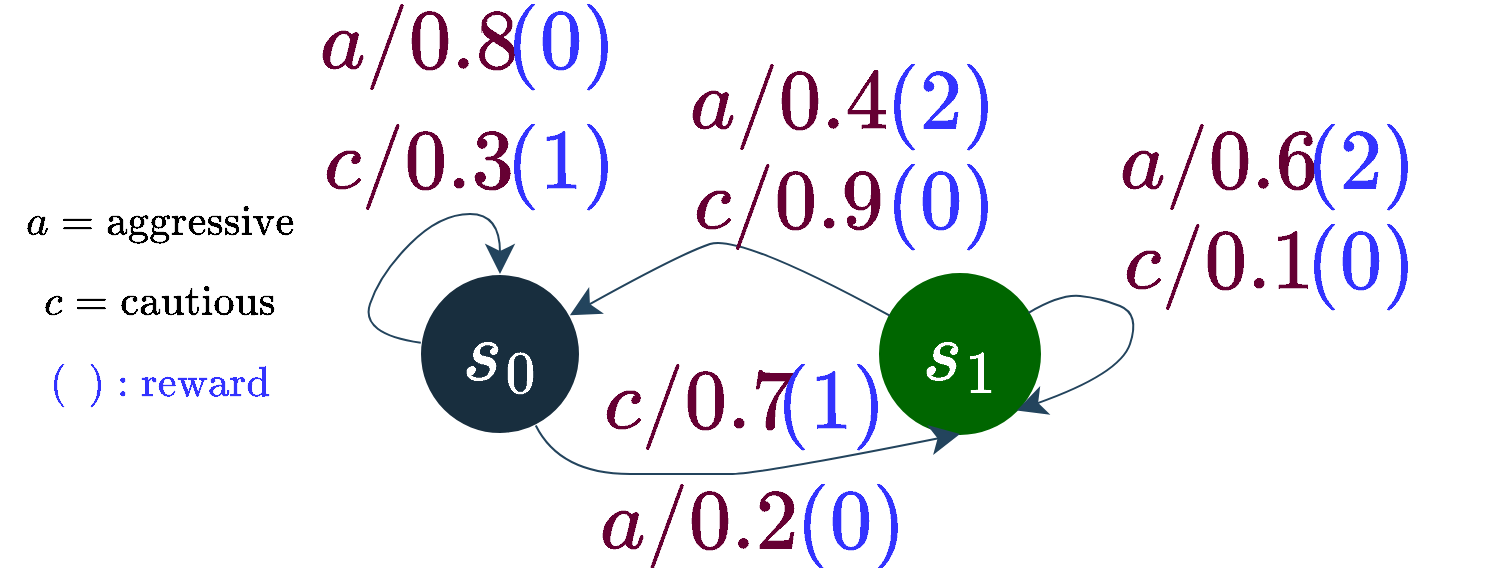<mxfile version="26.2.4">
  <diagram name="Page-1" id="UQWio94iEB4IflkVGNqU">
    <mxGraphModel dx="718" dy="444" grid="1" gridSize="10" guides="1" tooltips="1" connect="1" arrows="1" fold="1" page="1" pageScale="1" pageWidth="850" pageHeight="1100" math="1" shadow="0">
      <root>
        <mxCell id="0" />
        <mxCell id="1" parent="0" />
        <mxCell id="Rfed7s4msLT5aDdd4w5D-1" value="&lt;font style=&quot;font-size: 36px; color: rgb(255, 255, 255);&quot;&gt;$$s_0$$&lt;/font&gt;" style="ellipse;whiteSpace=wrap;html=1;aspect=fixed;labelBackgroundColor=none;fillColor=#182E3E;strokeColor=#FFFFFF;fontColor=#660033;" parent="1" vertex="1">
          <mxGeometry x="240" y="220" width="80" height="80" as="geometry" />
        </mxCell>
        <mxCell id="Rfed7s4msLT5aDdd4w5D-3" value="&lt;span style=&quot;font-size: 36px;&quot;&gt;$$s_1$$&lt;/span&gt;" style="ellipse;whiteSpace=wrap;html=1;aspect=fixed;labelBackgroundColor=none;fillColor=#006600;strokeColor=#006600;fontColor=#ffffff;" parent="1" vertex="1">
          <mxGeometry x="470" y="220" width="80" height="80" as="geometry" />
        </mxCell>
        <mxCell id="Rfed7s4msLT5aDdd4w5D-5" value="" style="curved=1;endArrow=classic;html=1;rounded=0;entryX=0.5;entryY=0;entryDx=0;entryDy=0;labelBackgroundColor=none;strokeColor=#23445D;fontColor=#660033;endSize=12;" parent="1" source="Rfed7s4msLT5aDdd4w5D-1" target="Rfed7s4msLT5aDdd4w5D-1" edge="1">
          <mxGeometry width="50" height="50" relative="1" as="geometry">
            <mxPoint x="160" y="180" as="sourcePoint" />
            <mxPoint x="210" y="130" as="targetPoint" />
            <Array as="points">
              <mxPoint x="210" y="250" />
              <mxPoint x="220" y="220" />
              <mxPoint x="250" y="190" />
              <mxPoint x="280" y="190" />
            </Array>
          </mxGeometry>
        </mxCell>
        <mxCell id="Rfed7s4msLT5aDdd4w5D-6" value="" style="curved=1;endArrow=classic;html=1;rounded=0;entryX=0.5;entryY=1;entryDx=0;entryDy=0;labelBackgroundColor=none;strokeColor=#23445D;fontColor=#660033;endSize=12;" parent="1" source="Rfed7s4msLT5aDdd4w5D-1" target="Rfed7s4msLT5aDdd4w5D-3" edge="1">
          <mxGeometry width="50" height="50" relative="1" as="geometry">
            <mxPoint x="370" y="400" as="sourcePoint" />
            <mxPoint x="420" y="350" as="targetPoint" />
            <Array as="points">
              <mxPoint x="310" y="320" />
              <mxPoint x="380" y="320" />
              <mxPoint x="410" y="320" />
            </Array>
          </mxGeometry>
        </mxCell>
        <mxCell id="Rfed7s4msLT5aDdd4w5D-7" value="" style="curved=1;endArrow=classic;html=1;rounded=0;entryX=1;entryY=1;entryDx=0;entryDy=0;labelBackgroundColor=none;strokeColor=#23445D;fontColor=#660033;endSize=12;" parent="1" source="Rfed7s4msLT5aDdd4w5D-3" target="Rfed7s4msLT5aDdd4w5D-3" edge="1">
          <mxGeometry width="50" height="50" relative="1" as="geometry">
            <mxPoint x="578.284" y="231.716" as="sourcePoint" />
            <mxPoint x="578.284" y="288.284" as="targetPoint" />
            <Array as="points">
              <mxPoint x="560" y="230" />
              <mxPoint x="580" y="232" />
              <mxPoint x="600" y="240" />
              <mxPoint x="590" y="270" />
            </Array>
          </mxGeometry>
        </mxCell>
        <mxCell id="Rfed7s4msLT5aDdd4w5D-8" value="" style="curved=1;endArrow=classic;html=1;rounded=0;labelBackgroundColor=none;strokeColor=#23445D;fontColor=#660033;endSize=12;" parent="1" source="Rfed7s4msLT5aDdd4w5D-3" target="Rfed7s4msLT5aDdd4w5D-1" edge="1">
          <mxGeometry width="50" height="50" relative="1" as="geometry">
            <mxPoint x="350" y="200" as="sourcePoint" />
            <mxPoint x="400" y="150" as="targetPoint" />
            <Array as="points">
              <mxPoint x="400" y="200" />
              <mxPoint x="370" y="210" />
            </Array>
          </mxGeometry>
        </mxCell>
        <mxCell id="Rfed7s4msLT5aDdd4w5D-9" value="&lt;font style=&quot;font-size: 36px;&quot;&gt;$$c/0.3$$&lt;/font&gt;" style="text;html=1;align=center;verticalAlign=middle;whiteSpace=wrap;rounded=0;labelBackgroundColor=none;fontColor=#660033;" parent="1" vertex="1">
          <mxGeometry x="210" y="150" width="60" height="30" as="geometry" />
        </mxCell>
        <mxCell id="Rfed7s4msLT5aDdd4w5D-10" value="&lt;font style=&quot;font-size: 36px;&quot;&gt;$$c/0.7$$&lt;/font&gt;" style="text;html=1;align=center;verticalAlign=middle;whiteSpace=wrap;rounded=0;labelBackgroundColor=none;fontColor=#660033;" parent="1" vertex="1">
          <mxGeometry x="350" y="270" width="60" height="30" as="geometry" />
        </mxCell>
        <mxCell id="Rfed7s4msLT5aDdd4w5D-11" value="&lt;font style=&quot;font-size: 36px;&quot;&gt;$$c/0.1$$&lt;/font&gt;" style="text;html=1;align=center;verticalAlign=middle;whiteSpace=wrap;rounded=0;labelBackgroundColor=none;fontColor=#660033;" parent="1" vertex="1">
          <mxGeometry x="610" y="200" width="60" height="30" as="geometry" />
        </mxCell>
        <mxCell id="Rfed7s4msLT5aDdd4w5D-12" value="&lt;font style=&quot;font-size: 36px;&quot;&gt;$$c/0.9$$&lt;/font&gt;" style="text;html=1;align=center;verticalAlign=middle;whiteSpace=wrap;rounded=0;labelBackgroundColor=none;fontColor=#660033;" parent="1" vertex="1">
          <mxGeometry x="395" y="170" width="60" height="30" as="geometry" />
        </mxCell>
        <mxCell id="x6ladfpuTTRBFV2YgeAX-1" value="&lt;font style=&quot;font-size: 36px;&quot;&gt;$$a/0.8$$&lt;/font&gt;" style="text;html=1;align=center;verticalAlign=middle;whiteSpace=wrap;rounded=0;labelBackgroundColor=none;fontColor=#660033;" parent="1" vertex="1">
          <mxGeometry x="210" y="90" width="60" height="30" as="geometry" />
        </mxCell>
        <mxCell id="x6ladfpuTTRBFV2YgeAX-2" value="&lt;font style=&quot;font-size: 36px;&quot;&gt;$$a/0.2$$&lt;/font&gt;" style="text;html=1;align=center;verticalAlign=middle;whiteSpace=wrap;rounded=0;labelBackgroundColor=none;fontColor=#660033;" parent="1" vertex="1">
          <mxGeometry x="350" y="330" width="60" height="30" as="geometry" />
        </mxCell>
        <mxCell id="x6ladfpuTTRBFV2YgeAX-3" value="&lt;font style=&quot;font-size: 36px;&quot;&gt;$$a/0.4$$&lt;/font&gt;" style="text;html=1;align=center;verticalAlign=middle;whiteSpace=wrap;rounded=0;labelBackgroundColor=none;fontColor=#660033;" parent="1" vertex="1">
          <mxGeometry x="395" y="120" width="60" height="30" as="geometry" />
        </mxCell>
        <mxCell id="x6ladfpuTTRBFV2YgeAX-4" value="&lt;font style=&quot;font-size: 36px;&quot;&gt;$$a/0.6$$&lt;/font&gt;" style="text;html=1;align=center;verticalAlign=middle;whiteSpace=wrap;rounded=0;labelBackgroundColor=none;fontColor=#660033;" parent="1" vertex="1">
          <mxGeometry x="610" y="150" width="60" height="30" as="geometry" />
        </mxCell>
        <mxCell id="x6ladfpuTTRBFV2YgeAX-5" value="&lt;font style=&quot;font-size: 18px;&quot;&gt;$$a = \text{aggressive}$$&lt;/font&gt;" style="text;html=1;align=center;verticalAlign=middle;whiteSpace=wrap;rounded=0;" parent="1" vertex="1">
          <mxGeometry x="80" y="180" width="60" height="30" as="geometry" />
        </mxCell>
        <mxCell id="x6ladfpuTTRBFV2YgeAX-7" value="&lt;font style=&quot;font-size: 18px;&quot;&gt;$$c = \text{cautious}$$&lt;/font&gt;" style="text;html=1;align=center;verticalAlign=middle;whiteSpace=wrap;rounded=0;" parent="1" vertex="1">
          <mxGeometry x="80" y="220" width="60" height="30" as="geometry" />
        </mxCell>
        <mxCell id="OBIsVEdsL1-ohBtn6REB-3" value="&lt;font style=&quot;font-size: 36px; color: rgb(51, 51, 255);&quot;&gt;$$(1)$$&lt;/font&gt;" style="text;html=1;align=center;verticalAlign=middle;whiteSpace=wrap;rounded=0;labelBackgroundColor=none;fontColor=#660033;" vertex="1" parent="1">
          <mxGeometry x="280" y="150" width="60" height="30" as="geometry" />
        </mxCell>
        <mxCell id="OBIsVEdsL1-ohBtn6REB-4" value="&lt;font style=&quot;font-size: 36px; color: rgb(51, 51, 255);&quot;&gt;$$(0)$$&lt;/font&gt;" style="text;html=1;align=center;verticalAlign=middle;whiteSpace=wrap;rounded=0;labelBackgroundColor=none;fontColor=#660033;" vertex="1" parent="1">
          <mxGeometry x="280" y="90" width="60" height="30" as="geometry" />
        </mxCell>
        <mxCell id="OBIsVEdsL1-ohBtn6REB-6" value="&lt;font style=&quot;font-size: 36px; color: rgb(51, 51, 255);&quot;&gt;$$(1)$$&lt;/font&gt;" style="text;html=1;align=center;verticalAlign=middle;whiteSpace=wrap;rounded=0;labelBackgroundColor=none;fontColor=#660033;" vertex="1" parent="1">
          <mxGeometry x="415" y="270" width="60" height="30" as="geometry" />
        </mxCell>
        <mxCell id="OBIsVEdsL1-ohBtn6REB-7" value="&lt;font style=&quot;font-size: 36px; color: rgb(51, 51, 255);&quot;&gt;$$(0)$$&lt;/font&gt;" style="text;html=1;align=center;verticalAlign=middle;whiteSpace=wrap;rounded=0;labelBackgroundColor=none;fontColor=#660033;" vertex="1" parent="1">
          <mxGeometry x="425" y="330" width="60" height="30" as="geometry" />
        </mxCell>
        <mxCell id="OBIsVEdsL1-ohBtn6REB-8" value="&lt;font style=&quot;font-size: 36px; color: rgb(51, 51, 255);&quot;&gt;$$(0)$$&lt;/font&gt;" style="text;html=1;align=center;verticalAlign=middle;whiteSpace=wrap;rounded=0;labelBackgroundColor=none;fontColor=#660033;" vertex="1" parent="1">
          <mxGeometry x="470" y="170" width="60" height="30" as="geometry" />
        </mxCell>
        <mxCell id="OBIsVEdsL1-ohBtn6REB-9" value="&lt;font style=&quot;font-size: 36px; color: rgb(51, 51, 255);&quot;&gt;$$(0)$$&lt;/font&gt;" style="text;html=1;align=center;verticalAlign=middle;whiteSpace=wrap;rounded=0;labelBackgroundColor=none;fontColor=#660033;" vertex="1" parent="1">
          <mxGeometry x="680" y="200" width="60" height="30" as="geometry" />
        </mxCell>
        <mxCell id="OBIsVEdsL1-ohBtn6REB-10" value="&lt;font style=&quot;font-size: 36px; color: rgb(51, 51, 255);&quot;&gt;$$(2)$$&lt;/font&gt;" style="text;html=1;align=center;verticalAlign=middle;whiteSpace=wrap;rounded=0;labelBackgroundColor=none;fontColor=#660033;" vertex="1" parent="1">
          <mxGeometry x="470" y="120" width="60" height="30" as="geometry" />
        </mxCell>
        <mxCell id="OBIsVEdsL1-ohBtn6REB-11" value="&lt;font style=&quot;font-size: 36px; color: rgb(51, 51, 255);&quot;&gt;$$(2)$$&lt;/font&gt;" style="text;html=1;align=center;verticalAlign=middle;whiteSpace=wrap;rounded=0;labelBackgroundColor=none;fontColor=#660033;" vertex="1" parent="1">
          <mxGeometry x="680" y="150" width="60" height="30" as="geometry" />
        </mxCell>
        <mxCell id="OBIsVEdsL1-ohBtn6REB-12" value="&lt;font style=&quot;color: rgb(51, 51, 255); font-size: 18px;&quot;&gt;$$(~~): \text{reward}$$&lt;/font&gt;" style="text;html=1;align=center;verticalAlign=middle;whiteSpace=wrap;rounded=0;labelBackgroundColor=none;fontColor=#660033;" vertex="1" parent="1">
          <mxGeometry x="30" y="260" width="160" height="30" as="geometry" />
        </mxCell>
      </root>
    </mxGraphModel>
  </diagram>
</mxfile>
